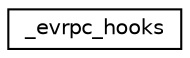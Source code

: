 digraph G
{
  edge [fontname="Helvetica",fontsize="10",labelfontname="Helvetica",labelfontsize="10"];
  node [fontname="Helvetica",fontsize="10",shape=record];
  rankdir="LR";
  Node1 [label="_evrpc_hooks",height=0.2,width=0.4,color="black", fillcolor="white", style="filled",URL="$struct__evrpc__hooks.html"];
}
